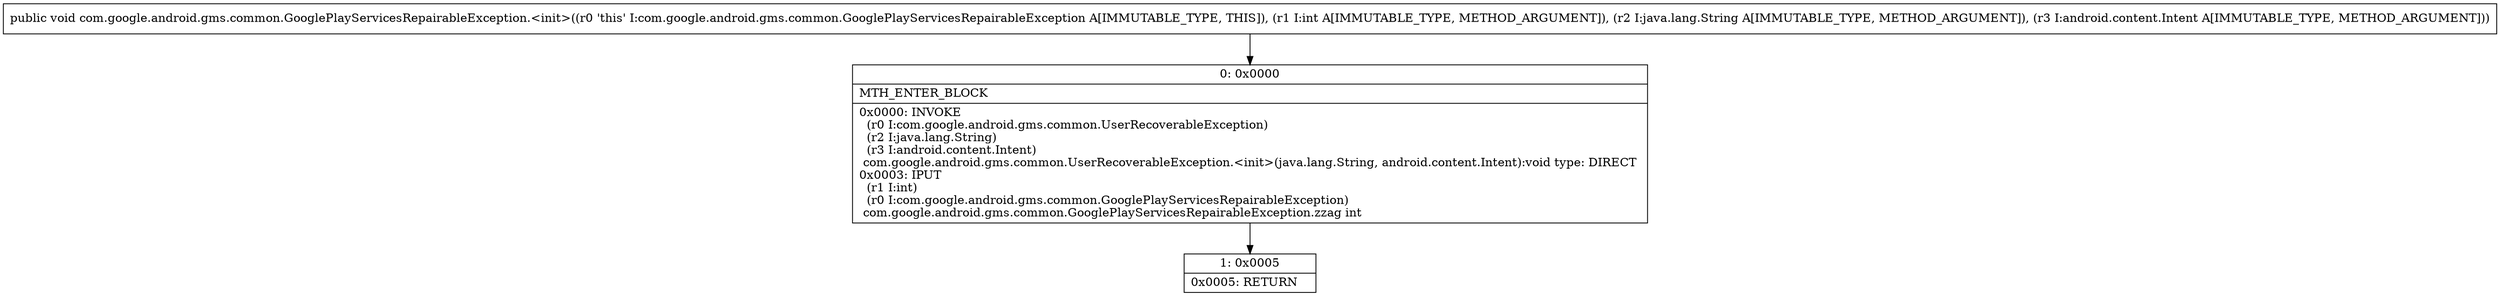 digraph "CFG forcom.google.android.gms.common.GooglePlayServicesRepairableException.\<init\>(ILjava\/lang\/String;Landroid\/content\/Intent;)V" {
Node_0 [shape=record,label="{0\:\ 0x0000|MTH_ENTER_BLOCK\l|0x0000: INVOKE  \l  (r0 I:com.google.android.gms.common.UserRecoverableException)\l  (r2 I:java.lang.String)\l  (r3 I:android.content.Intent)\l com.google.android.gms.common.UserRecoverableException.\<init\>(java.lang.String, android.content.Intent):void type: DIRECT \l0x0003: IPUT  \l  (r1 I:int)\l  (r0 I:com.google.android.gms.common.GooglePlayServicesRepairableException)\l com.google.android.gms.common.GooglePlayServicesRepairableException.zzag int \l}"];
Node_1 [shape=record,label="{1\:\ 0x0005|0x0005: RETURN   \l}"];
MethodNode[shape=record,label="{public void com.google.android.gms.common.GooglePlayServicesRepairableException.\<init\>((r0 'this' I:com.google.android.gms.common.GooglePlayServicesRepairableException A[IMMUTABLE_TYPE, THIS]), (r1 I:int A[IMMUTABLE_TYPE, METHOD_ARGUMENT]), (r2 I:java.lang.String A[IMMUTABLE_TYPE, METHOD_ARGUMENT]), (r3 I:android.content.Intent A[IMMUTABLE_TYPE, METHOD_ARGUMENT])) }"];
MethodNode -> Node_0;
Node_0 -> Node_1;
}

